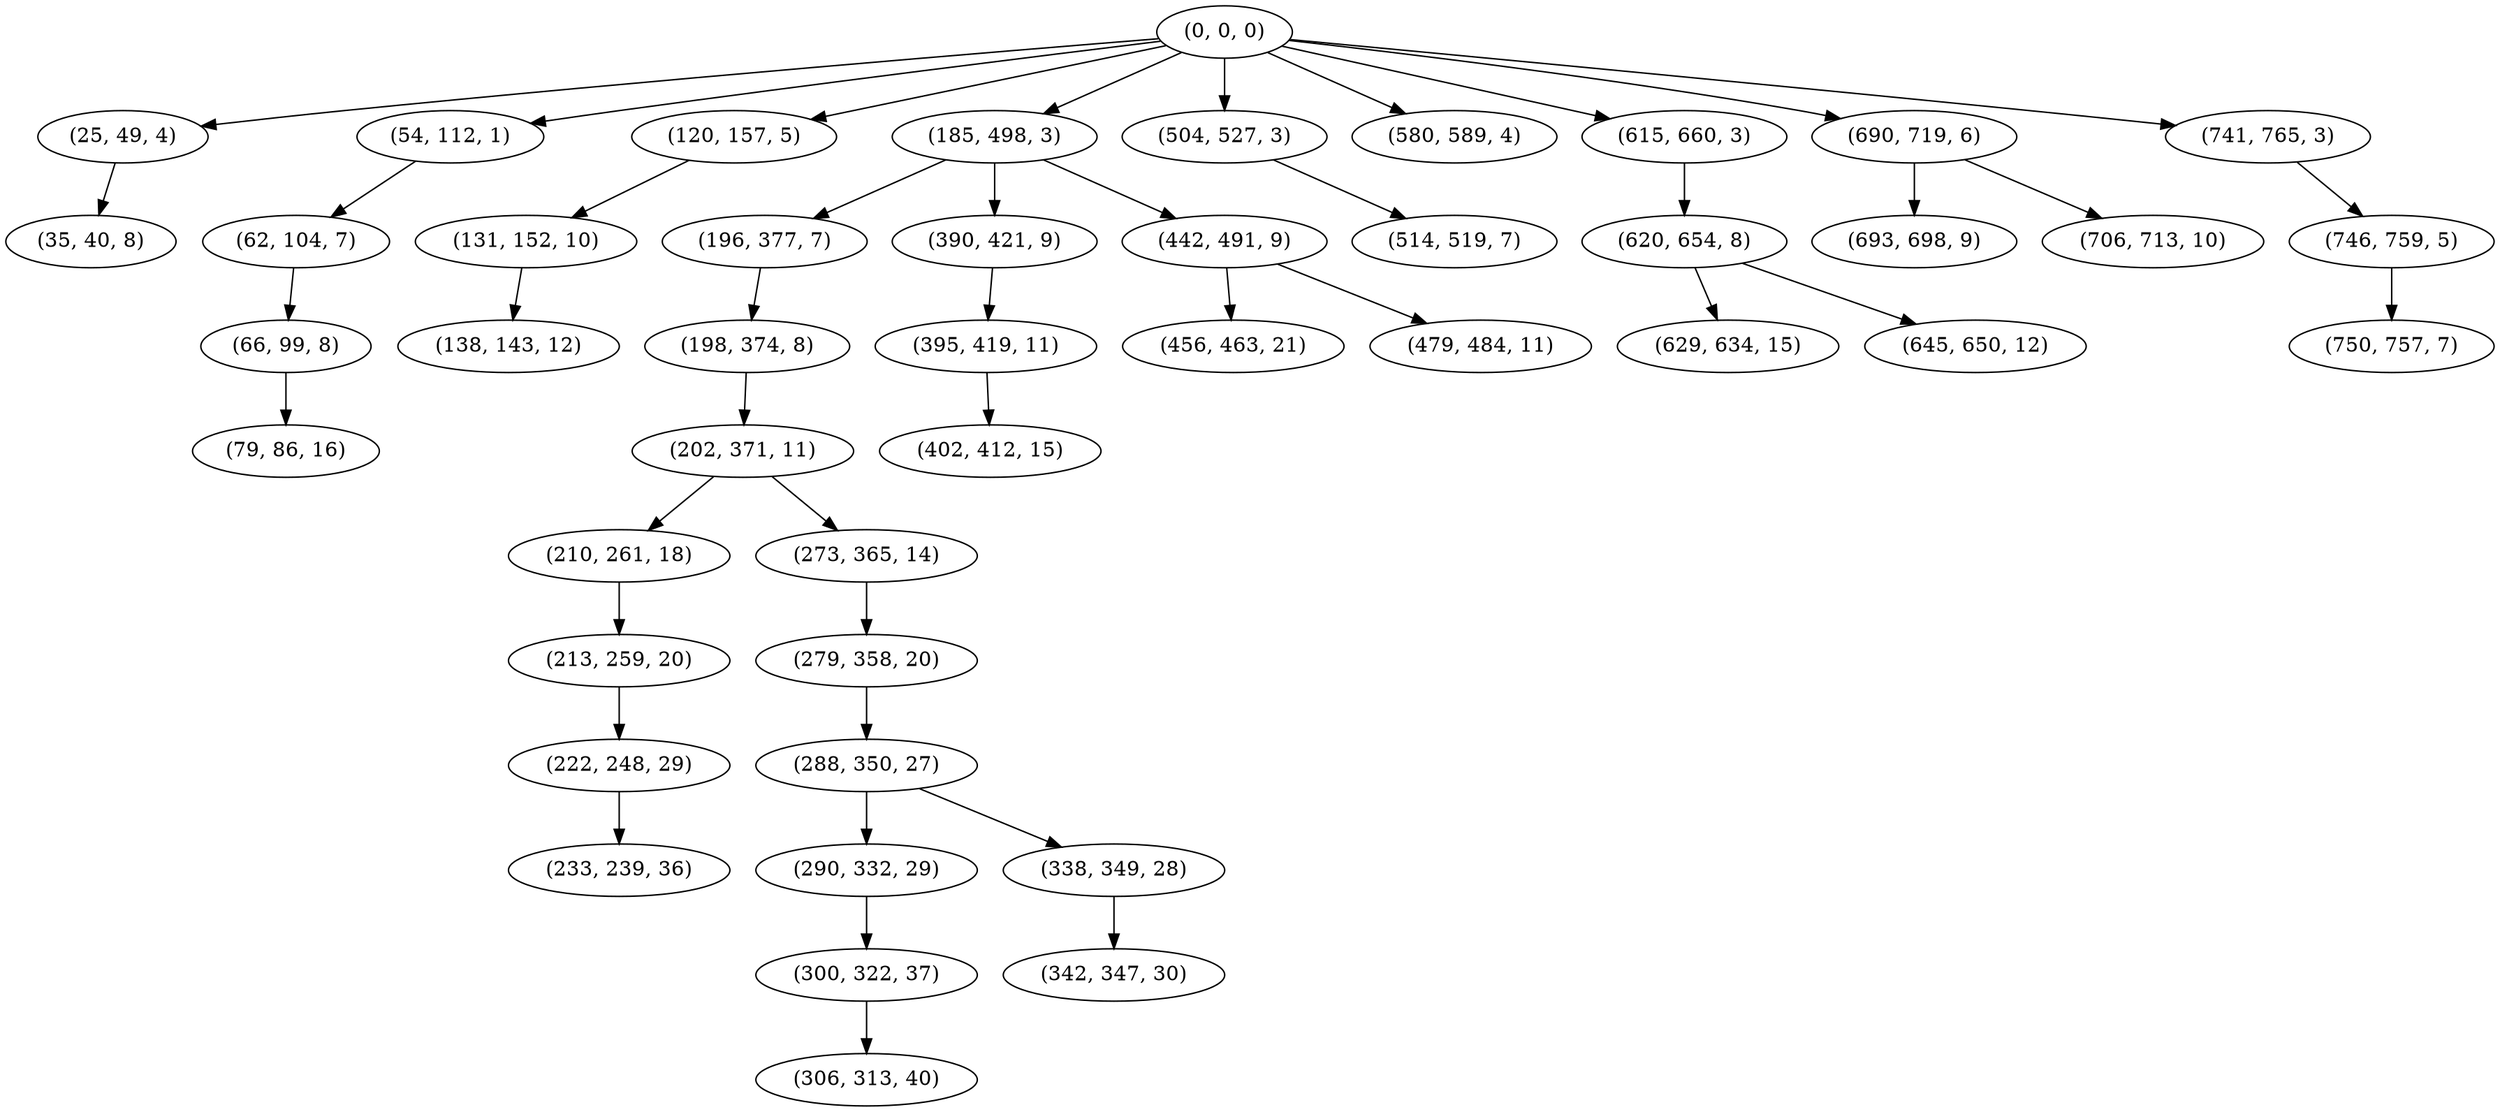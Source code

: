 digraph tree {
    "(0, 0, 0)";
    "(25, 49, 4)";
    "(35, 40, 8)";
    "(54, 112, 1)";
    "(62, 104, 7)";
    "(66, 99, 8)";
    "(79, 86, 16)";
    "(120, 157, 5)";
    "(131, 152, 10)";
    "(138, 143, 12)";
    "(185, 498, 3)";
    "(196, 377, 7)";
    "(198, 374, 8)";
    "(202, 371, 11)";
    "(210, 261, 18)";
    "(213, 259, 20)";
    "(222, 248, 29)";
    "(233, 239, 36)";
    "(273, 365, 14)";
    "(279, 358, 20)";
    "(288, 350, 27)";
    "(290, 332, 29)";
    "(300, 322, 37)";
    "(306, 313, 40)";
    "(338, 349, 28)";
    "(342, 347, 30)";
    "(390, 421, 9)";
    "(395, 419, 11)";
    "(402, 412, 15)";
    "(442, 491, 9)";
    "(456, 463, 21)";
    "(479, 484, 11)";
    "(504, 527, 3)";
    "(514, 519, 7)";
    "(580, 589, 4)";
    "(615, 660, 3)";
    "(620, 654, 8)";
    "(629, 634, 15)";
    "(645, 650, 12)";
    "(690, 719, 6)";
    "(693, 698, 9)";
    "(706, 713, 10)";
    "(741, 765, 3)";
    "(746, 759, 5)";
    "(750, 757, 7)";
    "(0, 0, 0)" -> "(25, 49, 4)";
    "(0, 0, 0)" -> "(54, 112, 1)";
    "(0, 0, 0)" -> "(120, 157, 5)";
    "(0, 0, 0)" -> "(185, 498, 3)";
    "(0, 0, 0)" -> "(504, 527, 3)";
    "(0, 0, 0)" -> "(580, 589, 4)";
    "(0, 0, 0)" -> "(615, 660, 3)";
    "(0, 0, 0)" -> "(690, 719, 6)";
    "(0, 0, 0)" -> "(741, 765, 3)";
    "(25, 49, 4)" -> "(35, 40, 8)";
    "(54, 112, 1)" -> "(62, 104, 7)";
    "(62, 104, 7)" -> "(66, 99, 8)";
    "(66, 99, 8)" -> "(79, 86, 16)";
    "(120, 157, 5)" -> "(131, 152, 10)";
    "(131, 152, 10)" -> "(138, 143, 12)";
    "(185, 498, 3)" -> "(196, 377, 7)";
    "(185, 498, 3)" -> "(390, 421, 9)";
    "(185, 498, 3)" -> "(442, 491, 9)";
    "(196, 377, 7)" -> "(198, 374, 8)";
    "(198, 374, 8)" -> "(202, 371, 11)";
    "(202, 371, 11)" -> "(210, 261, 18)";
    "(202, 371, 11)" -> "(273, 365, 14)";
    "(210, 261, 18)" -> "(213, 259, 20)";
    "(213, 259, 20)" -> "(222, 248, 29)";
    "(222, 248, 29)" -> "(233, 239, 36)";
    "(273, 365, 14)" -> "(279, 358, 20)";
    "(279, 358, 20)" -> "(288, 350, 27)";
    "(288, 350, 27)" -> "(290, 332, 29)";
    "(288, 350, 27)" -> "(338, 349, 28)";
    "(290, 332, 29)" -> "(300, 322, 37)";
    "(300, 322, 37)" -> "(306, 313, 40)";
    "(338, 349, 28)" -> "(342, 347, 30)";
    "(390, 421, 9)" -> "(395, 419, 11)";
    "(395, 419, 11)" -> "(402, 412, 15)";
    "(442, 491, 9)" -> "(456, 463, 21)";
    "(442, 491, 9)" -> "(479, 484, 11)";
    "(504, 527, 3)" -> "(514, 519, 7)";
    "(615, 660, 3)" -> "(620, 654, 8)";
    "(620, 654, 8)" -> "(629, 634, 15)";
    "(620, 654, 8)" -> "(645, 650, 12)";
    "(690, 719, 6)" -> "(693, 698, 9)";
    "(690, 719, 6)" -> "(706, 713, 10)";
    "(741, 765, 3)" -> "(746, 759, 5)";
    "(746, 759, 5)" -> "(750, 757, 7)";
}
